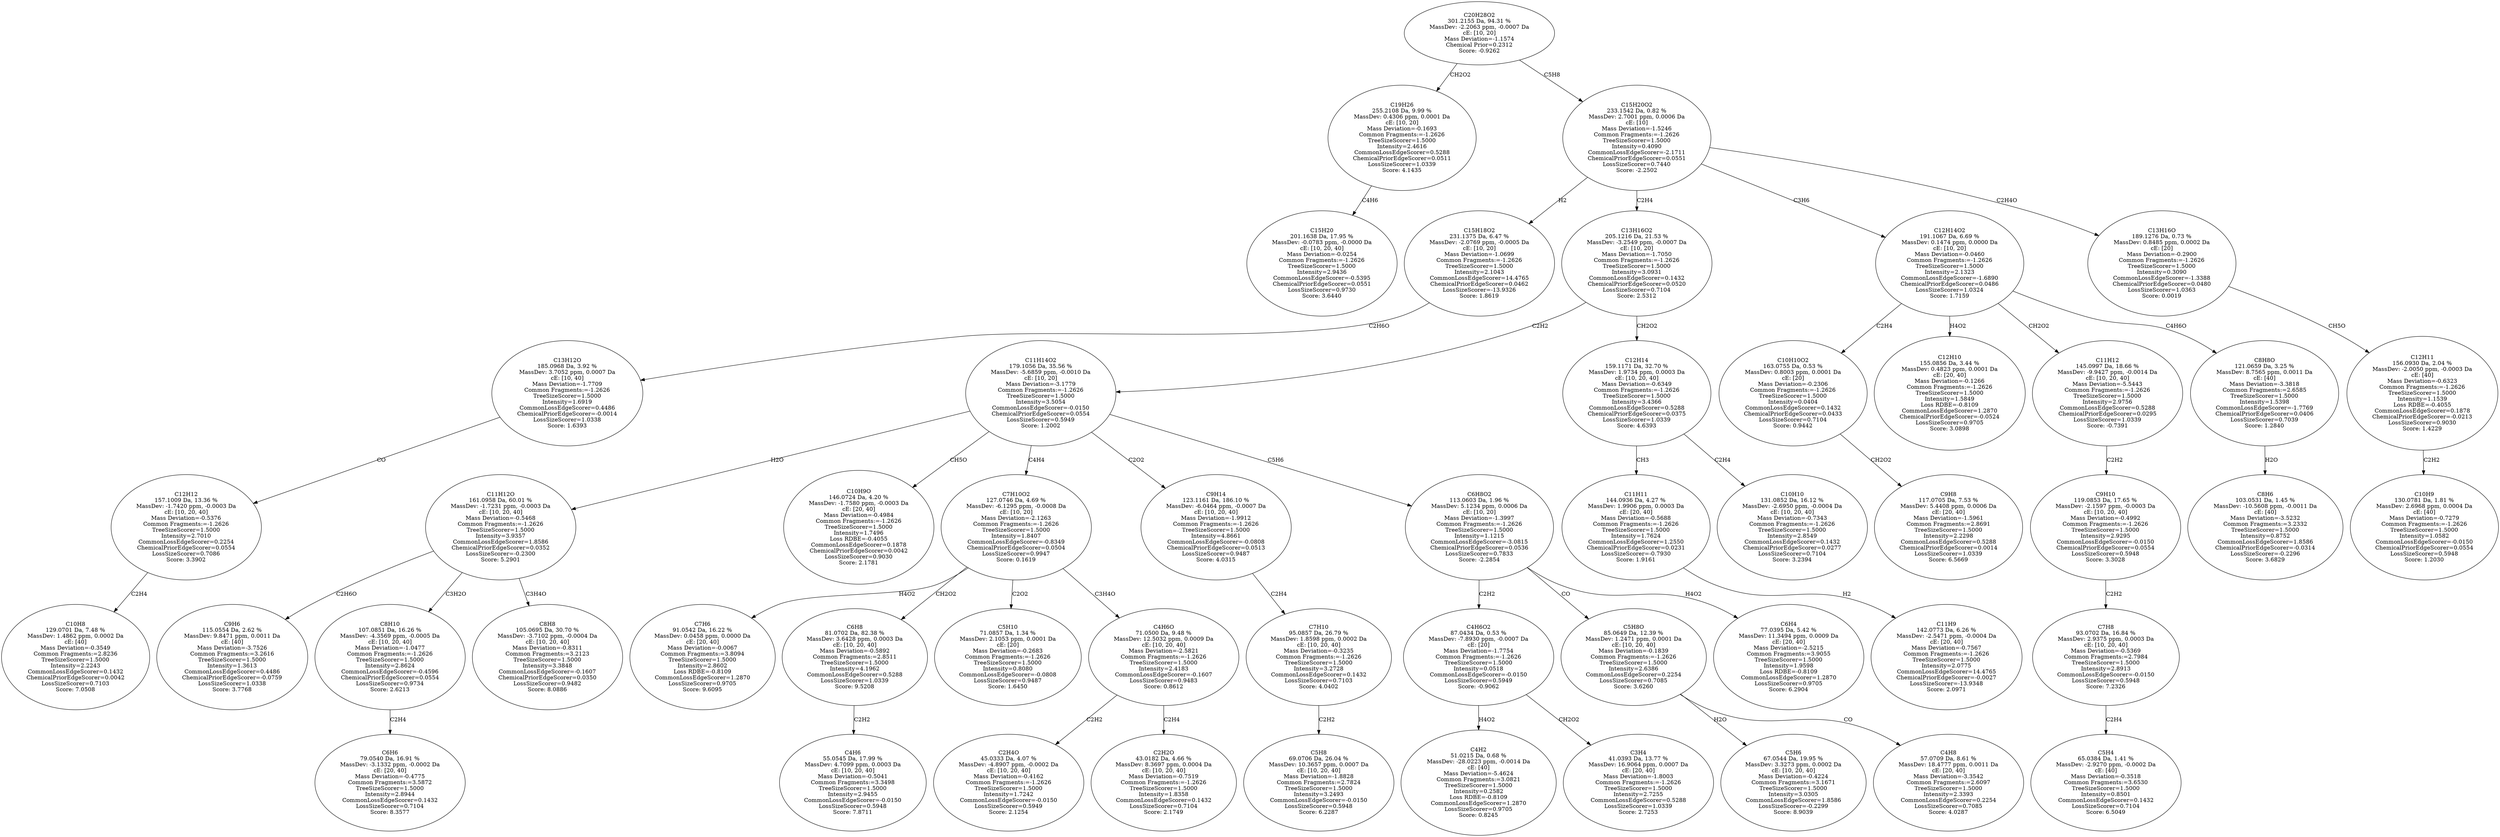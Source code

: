 strict digraph {
v1 [label="C15H20\n201.1638 Da, 17.95 %\nMassDev: -0.0783 ppm, -0.0000 Da\ncE: [10, 20, 40]\nMass Deviation=-0.0254\nCommon Fragments:=-1.2626\nTreeSizeScorer=1.5000\nIntensity=2.9436\nCommonLossEdgeScorer=-0.5395\nChemicalPriorEdgeScorer=0.0551\nLossSizeScorer=0.9730\nScore: 3.6440"];
v2 [label="C19H26\n255.2108 Da, 9.99 %\nMassDev: 0.4306 ppm, 0.0001 Da\ncE: [10, 20]\nMass Deviation=-0.1693\nCommon Fragments:=-1.2626\nTreeSizeScorer=1.5000\nIntensity=2.4616\nCommonLossEdgeScorer=0.5288\nChemicalPriorEdgeScorer=0.0511\nLossSizeScorer=1.0339\nScore: 4.1435"];
v3 [label="C10H8\n129.0701 Da, 7.48 %\nMassDev: 1.4862 ppm, 0.0002 Da\ncE: [40]\nMass Deviation=-0.3549\nCommon Fragments:=2.8236\nTreeSizeScorer=1.5000\nIntensity=2.2243\nCommonLossEdgeScorer=0.1432\nChemicalPriorEdgeScorer=0.0042\nLossSizeScorer=0.7103\nScore: 7.0508"];
v4 [label="C12H12\n157.1009 Da, 13.36 %\nMassDev: -1.7420 ppm, -0.0003 Da\ncE: [10, 20, 40]\nMass Deviation=-0.5376\nCommon Fragments:=-1.2626\nTreeSizeScorer=1.5000\nIntensity=2.7010\nCommonLossEdgeScorer=0.2254\nChemicalPriorEdgeScorer=0.0554\nLossSizeScorer=0.7086\nScore: 3.3902"];
v5 [label="C13H12O\n185.0968 Da, 3.92 %\nMassDev: 3.7052 ppm, 0.0007 Da\ncE: [10, 40]\nMass Deviation=-1.7709\nCommon Fragments:=-1.2626\nTreeSizeScorer=1.5000\nIntensity=1.6919\nCommonLossEdgeScorer=0.4486\nChemicalPriorEdgeScorer=-0.0014\nLossSizeScorer=1.0338\nScore: 1.6393"];
v6 [label="C15H18O2\n231.1375 Da, 6.47 %\nMassDev: -2.0769 ppm, -0.0005 Da\ncE: [10, 20]\nMass Deviation=-1.0699\nCommon Fragments:=-1.2626\nTreeSizeScorer=1.5000\nIntensity=2.1043\nCommonLossEdgeScorer=14.4765\nChemicalPriorEdgeScorer=0.0462\nLossSizeScorer=-13.9326\nScore: 1.8619"];
v7 [label="C9H6\n115.0554 Da, 2.62 %\nMassDev: 9.8471 ppm, 0.0011 Da\ncE: [40]\nMass Deviation=-3.7526\nCommon Fragments:=3.2616\nTreeSizeScorer=1.5000\nIntensity=1.3613\nCommonLossEdgeScorer=0.4486\nChemicalPriorEdgeScorer=-0.0759\nLossSizeScorer=1.0338\nScore: 3.7768"];
v8 [label="C6H6\n79.0540 Da, 16.91 %\nMassDev: -3.1332 ppm, -0.0002 Da\ncE: [20, 40]\nMass Deviation=-0.4775\nCommon Fragments:=3.5872\nTreeSizeScorer=1.5000\nIntensity=2.8944\nCommonLossEdgeScorer=0.1432\nLossSizeScorer=0.7104\nScore: 8.3577"];
v9 [label="C8H10\n107.0851 Da, 16.26 %\nMassDev: -4.3569 ppm, -0.0005 Da\ncE: [10, 20, 40]\nMass Deviation=-1.0477\nCommon Fragments:=-1.2626\nTreeSizeScorer=1.5000\nIntensity=2.8624\nCommonLossEdgeScorer=-0.4596\nChemicalPriorEdgeScorer=0.0554\nLossSizeScorer=0.9734\nScore: 2.6213"];
v10 [label="C8H8\n105.0695 Da, 30.70 %\nMassDev: -3.7102 ppm, -0.0004 Da\ncE: [10, 20, 40]\nMass Deviation=-0.8311\nCommon Fragments:=3.2123\nTreeSizeScorer=1.5000\nIntensity=3.3848\nCommonLossEdgeScorer=-0.1607\nChemicalPriorEdgeScorer=0.0350\nLossSizeScorer=0.9482\nScore: 8.0886"];
v11 [label="C11H12O\n161.0958 Da, 60.01 %\nMassDev: -1.7231 ppm, -0.0003 Da\ncE: [10, 20, 40]\nMass Deviation=-0.5468\nCommon Fragments:=-1.2626\nTreeSizeScorer=1.5000\nIntensity=3.9357\nCommonLossEdgeScorer=1.8586\nChemicalPriorEdgeScorer=0.0352\nLossSizeScorer=-0.2300\nScore: 5.2901"];
v12 [label="C10H9O\n146.0724 Da, 4.20 %\nMassDev: -1.7580 ppm, -0.0003 Da\ncE: [20, 40]\nMass Deviation=-0.4984\nCommon Fragments:=-1.2626\nTreeSizeScorer=1.5000\nIntensity=1.7496\nLoss RDBE=-0.4055\nCommonLossEdgeScorer=0.1878\nChemicalPriorEdgeScorer=0.0042\nLossSizeScorer=0.9030\nScore: 2.1781"];
v13 [label="C7H6\n91.0542 Da, 16.22 %\nMassDev: 0.0458 ppm, 0.0000 Da\ncE: [20, 40]\nMass Deviation=-0.0067\nCommon Fragments:=3.8094\nTreeSizeScorer=1.5000\nIntensity=2.8602\nLoss RDBE=-0.8109\nCommonLossEdgeScorer=1.2870\nLossSizeScorer=0.9705\nScore: 9.6095"];
v14 [label="C4H6\n55.0545 Da, 17.99 %\nMassDev: 4.7099 ppm, 0.0003 Da\ncE: [10, 20, 40]\nMass Deviation=-0.5041\nCommon Fragments:=3.3498\nTreeSizeScorer=1.5000\nIntensity=2.9455\nCommonLossEdgeScorer=-0.0150\nLossSizeScorer=0.5948\nScore: 7.8711"];
v15 [label="C6H8\n81.0702 Da, 82.38 %\nMassDev: 3.6428 ppm, 0.0003 Da\ncE: [10, 20, 40]\nMass Deviation=-0.5892\nCommon Fragments:=2.8511\nTreeSizeScorer=1.5000\nIntensity=4.1962\nCommonLossEdgeScorer=0.5288\nLossSizeScorer=1.0339\nScore: 9.5208"];
v16 [label="C5H10\n71.0857 Da, 1.34 %\nMassDev: 2.1053 ppm, 0.0001 Da\ncE: [20]\nMass Deviation=-0.2683\nCommon Fragments:=-1.2626\nTreeSizeScorer=1.5000\nIntensity=0.8080\nCommonLossEdgeScorer=-0.0808\nLossSizeScorer=0.9487\nScore: 1.6450"];
v17 [label="C2H4O\n45.0333 Da, 4.07 %\nMassDev: -4.8907 ppm, -0.0002 Da\ncE: [10, 20, 40]\nMass Deviation=-0.4162\nCommon Fragments:=-1.2626\nTreeSizeScorer=1.5000\nIntensity=1.7242\nCommonLossEdgeScorer=-0.0150\nLossSizeScorer=0.5949\nScore: 2.1254"];
v18 [label="C2H2O\n43.0182 Da, 4.66 %\nMassDev: 8.3697 ppm, 0.0004 Da\ncE: [10, 20, 40]\nMass Deviation=-0.7519\nCommon Fragments:=-1.2626\nTreeSizeScorer=1.5000\nIntensity=1.8358\nCommonLossEdgeScorer=0.1432\nLossSizeScorer=0.7104\nScore: 2.1749"];
v19 [label="C4H6O\n71.0500 Da, 9.48 %\nMassDev: 12.5032 ppm, 0.0009 Da\ncE: [10, 20, 40]\nMass Deviation=-2.5821\nCommon Fragments:=-1.2626\nTreeSizeScorer=1.5000\nIntensity=2.4183\nCommonLossEdgeScorer=-0.1607\nLossSizeScorer=0.9483\nScore: 0.8612"];
v20 [label="C7H10O2\n127.0746 Da, 4.69 %\nMassDev: -6.1295 ppm, -0.0008 Da\ncE: [10, 20]\nMass Deviation=-2.1263\nCommon Fragments:=-1.2626\nTreeSizeScorer=1.5000\nIntensity=1.8407\nCommonLossEdgeScorer=-0.8349\nChemicalPriorEdgeScorer=0.0504\nLossSizeScorer=0.9947\nScore: 0.1619"];
v21 [label="C5H8\n69.0706 Da, 26.04 %\nMassDev: 10.3657 ppm, 0.0007 Da\ncE: [10, 20, 40]\nMass Deviation=-1.8828\nCommon Fragments:=2.7824\nTreeSizeScorer=1.5000\nIntensity=3.2493\nCommonLossEdgeScorer=-0.0150\nLossSizeScorer=0.5948\nScore: 6.2287"];
v22 [label="C7H10\n95.0857 Da, 26.79 %\nMassDev: 1.8598 ppm, 0.0002 Da\ncE: [10, 20, 40]\nMass Deviation=-0.3235\nCommon Fragments:=-1.2626\nTreeSizeScorer=1.5000\nIntensity=3.2728\nCommonLossEdgeScorer=0.1432\nLossSizeScorer=0.7103\nScore: 4.0402"];
v23 [label="C9H14\n123.1161 Da, 186.10 %\nMassDev: -6.0464 ppm, -0.0007 Da\ncE: [10, 20, 40]\nMass Deviation=-1.9912\nCommon Fragments:=-1.2626\nTreeSizeScorer=1.5000\nIntensity=4.8661\nCommonLossEdgeScorer=-0.0808\nChemicalPriorEdgeScorer=0.0513\nLossSizeScorer=0.9487\nScore: 4.0315"];
v24 [label="C4H2\n51.0215 Da, 0.68 %\nMassDev: -28.0223 ppm, -0.0014 Da\ncE: [40]\nMass Deviation=-5.4624\nCommon Fragments:=3.0821\nTreeSizeScorer=1.5000\nIntensity=0.2582\nLoss RDBE=-0.8109\nCommonLossEdgeScorer=1.2870\nLossSizeScorer=0.9705\nScore: 0.8245"];
v25 [label="C3H4\n41.0393 Da, 13.77 %\nMassDev: 16.9064 ppm, 0.0007 Da\ncE: [20, 40]\nMass Deviation=-1.8003\nCommon Fragments:=-1.2626\nTreeSizeScorer=1.5000\nIntensity=2.7255\nCommonLossEdgeScorer=0.5288\nLossSizeScorer=1.0339\nScore: 2.7253"];
v26 [label="C4H6O2\n87.0434 Da, 0.53 %\nMassDev: -7.8930 ppm, -0.0007 Da\ncE: [20]\nMass Deviation=-1.7754\nCommon Fragments:=-1.2626\nTreeSizeScorer=1.5000\nIntensity=0.0518\nCommonLossEdgeScorer=-0.0150\nLossSizeScorer=0.5949\nScore: -0.9062"];
v27 [label="C5H6\n67.0544 Da, 19.95 %\nMassDev: 3.3273 ppm, 0.0002 Da\ncE: [10, 20, 40]\nMass Deviation=-0.4224\nCommon Fragments:=3.1671\nTreeSizeScorer=1.5000\nIntensity=3.0305\nCommonLossEdgeScorer=1.8586\nLossSizeScorer=-0.2299\nScore: 8.9039"];
v28 [label="C4H8\n57.0709 Da, 8.61 %\nMassDev: 18.4777 ppm, 0.0011 Da\ncE: [20, 40]\nMass Deviation=-3.3542\nCommon Fragments:=2.6097\nTreeSizeScorer=1.5000\nIntensity=2.3393\nCommonLossEdgeScorer=0.2254\nLossSizeScorer=0.7085\nScore: 4.0287"];
v29 [label="C5H8O\n85.0649 Da, 12.39 %\nMassDev: 1.2471 ppm, 0.0001 Da\ncE: [10, 20, 40]\nMass Deviation=-0.1839\nCommon Fragments:=-1.2626\nTreeSizeScorer=1.5000\nIntensity=2.6386\nCommonLossEdgeScorer=0.2254\nLossSizeScorer=0.7085\nScore: 3.6260"];
v30 [label="C6H4\n77.0395 Da, 5.42 %\nMassDev: 11.3494 ppm, 0.0009 Da\ncE: [20, 40]\nMass Deviation=-2.5215\nCommon Fragments:=3.9055\nTreeSizeScorer=1.5000\nIntensity=1.9598\nLoss RDBE=-0.8109\nCommonLossEdgeScorer=1.2870\nLossSizeScorer=0.9705\nScore: 6.2904"];
v31 [label="C6H8O2\n113.0603 Da, 1.96 %\nMassDev: 5.1234 ppm, 0.0006 Da\ncE: [10, 20]\nMass Deviation=-1.3997\nCommon Fragments:=-1.2626\nTreeSizeScorer=1.5000\nIntensity=1.1215\nCommonLossEdgeScorer=-3.0815\nChemicalPriorEdgeScorer=0.0536\nLossSizeScorer=0.7833\nScore: -2.2854"];
v32 [label="C11H14O2\n179.1056 Da, 35.56 %\nMassDev: -5.6859 ppm, -0.0010 Da\ncE: [10, 20]\nMass Deviation=-3.1779\nCommon Fragments:=-1.2626\nTreeSizeScorer=1.5000\nIntensity=3.5054\nCommonLossEdgeScorer=-0.0150\nChemicalPriorEdgeScorer=0.0554\nLossSizeScorer=0.5949\nScore: 1.2002"];
v33 [label="C11H9\n142.0773 Da, 6.26 %\nMassDev: -2.5471 ppm, -0.0004 Da\ncE: [20, 40]\nMass Deviation=-0.7567\nCommon Fragments:=-1.2626\nTreeSizeScorer=1.5000\nIntensity=2.0775\nCommonLossEdgeScorer=14.4765\nChemicalPriorEdgeScorer=-0.0027\nLossSizeScorer=-13.9348\nScore: 2.0971"];
v34 [label="C11H11\n144.0936 Da, 4.27 %\nMassDev: 1.9906 ppm, 0.0003 Da\ncE: [20, 40]\nMass Deviation=-0.5688\nCommon Fragments:=-1.2626\nTreeSizeScorer=1.5000\nIntensity=1.7624\nCommonLossEdgeScorer=1.2550\nChemicalPriorEdgeScorer=0.0231\nLossSizeScorer=-0.7930\nScore: 1.9161"];
v35 [label="C10H10\n131.0852 Da, 16.12 %\nMassDev: -2.6950 ppm, -0.0004 Da\ncE: [10, 20, 40]\nMass Deviation=-0.7343\nCommon Fragments:=-1.2626\nTreeSizeScorer=1.5000\nIntensity=2.8549\nCommonLossEdgeScorer=0.1432\nChemicalPriorEdgeScorer=0.0277\nLossSizeScorer=0.7104\nScore: 3.2394"];
v36 [label="C12H14\n159.1171 Da, 32.70 %\nMassDev: 1.9734 ppm, 0.0003 Da\ncE: [10, 20, 40]\nMass Deviation=-0.6349\nCommon Fragments:=-1.2626\nTreeSizeScorer=1.5000\nIntensity=3.4366\nCommonLossEdgeScorer=0.5288\nChemicalPriorEdgeScorer=0.0375\nLossSizeScorer=1.0339\nScore: 4.6393"];
v37 [label="C13H16O2\n205.1216 Da, 21.53 %\nMassDev: -3.2549 ppm, -0.0007 Da\ncE: [10, 20]\nMass Deviation=-1.7050\nCommon Fragments:=-1.2626\nTreeSizeScorer=1.5000\nIntensity=3.0931\nCommonLossEdgeScorer=0.1432\nChemicalPriorEdgeScorer=0.0520\nLossSizeScorer=0.7104\nScore: 2.5312"];
v38 [label="C9H8\n117.0705 Da, 7.53 %\nMassDev: 5.4408 ppm, 0.0006 Da\ncE: [20, 40]\nMass Deviation=-1.5961\nCommon Fragments:=2.8691\nTreeSizeScorer=1.5000\nIntensity=2.2298\nCommonLossEdgeScorer=0.5288\nChemicalPriorEdgeScorer=0.0014\nLossSizeScorer=1.0339\nScore: 6.5669"];
v39 [label="C10H10O2\n163.0755 Da, 0.53 %\nMassDev: 0.8003 ppm, 0.0001 Da\ncE: [20]\nMass Deviation=-0.2306\nCommon Fragments:=-1.2626\nTreeSizeScorer=1.5000\nIntensity=0.0404\nCommonLossEdgeScorer=0.1432\nChemicalPriorEdgeScorer=0.0433\nLossSizeScorer=0.7104\nScore: 0.9442"];
v40 [label="C12H10\n155.0856 Da, 3.44 %\nMassDev: 0.4823 ppm, 0.0001 Da\ncE: [20, 40]\nMass Deviation=-0.1266\nCommon Fragments:=-1.2626\nTreeSizeScorer=1.5000\nIntensity=1.5849\nLoss RDBE=-0.8109\nCommonLossEdgeScorer=1.2870\nChemicalPriorEdgeScorer=-0.0524\nLossSizeScorer=0.9705\nScore: 3.0898"];
v41 [label="C5H4\n65.0384 Da, 1.41 %\nMassDev: -2.9270 ppm, -0.0002 Da\ncE: [40]\nMass Deviation=-0.3518\nCommon Fragments:=3.6530\nTreeSizeScorer=1.5000\nIntensity=0.8501\nCommonLossEdgeScorer=0.1432\nLossSizeScorer=0.7104\nScore: 6.5049"];
v42 [label="C7H8\n93.0702 Da, 16.84 %\nMassDev: 2.9375 ppm, 0.0003 Da\ncE: [10, 20, 40]\nMass Deviation=-0.5369\nCommon Fragments:=2.7984\nTreeSizeScorer=1.5000\nIntensity=2.8913\nCommonLossEdgeScorer=-0.0150\nLossSizeScorer=0.5948\nScore: 7.2326"];
v43 [label="C9H10\n119.0853 Da, 17.65 %\nMassDev: -2.1597 ppm, -0.0003 Da\ncE: [10, 20, 40]\nMass Deviation=-0.4992\nCommon Fragments:=-1.2626\nTreeSizeScorer=1.5000\nIntensity=2.9295\nCommonLossEdgeScorer=-0.0150\nChemicalPriorEdgeScorer=0.0554\nLossSizeScorer=0.5948\nScore: 3.3028"];
v44 [label="C11H12\n145.0997 Da, 18.66 %\nMassDev: -9.9427 ppm, -0.0014 Da\ncE: [10, 20, 40]\nMass Deviation=-5.5443\nCommon Fragments:=-1.2626\nTreeSizeScorer=1.5000\nIntensity=2.9756\nCommonLossEdgeScorer=0.5288\nChemicalPriorEdgeScorer=0.0295\nLossSizeScorer=1.0339\nScore: -0.7391"];
v45 [label="C8H6\n103.0531 Da, 1.45 %\nMassDev: -10.5608 ppm, -0.0011 Da\ncE: [40]\nMass Deviation=-3.5232\nCommon Fragments:=3.2332\nTreeSizeScorer=1.5000\nIntensity=0.8752\nCommonLossEdgeScorer=1.8586\nChemicalPriorEdgeScorer=-0.0314\nLossSizeScorer=-0.2296\nScore: 3.6829"];
v46 [label="C8H8O\n121.0659 Da, 3.25 %\nMassDev: 8.7565 ppm, 0.0011 Da\ncE: [40]\nMass Deviation=-3.3818\nCommon Fragments:=2.6585\nTreeSizeScorer=1.5000\nIntensity=1.5398\nCommonLossEdgeScorer=-1.7769\nChemicalPriorEdgeScorer=0.0406\nLossSizeScorer=0.7039\nScore: 1.2840"];
v47 [label="C12H14O2\n191.1067 Da, 6.69 %\nMassDev: 0.1474 ppm, 0.0000 Da\ncE: [10, 20]\nMass Deviation=-0.0460\nCommon Fragments:=-1.2626\nTreeSizeScorer=1.5000\nIntensity=2.1323\nCommonLossEdgeScorer=-1.6890\nChemicalPriorEdgeScorer=0.0486\nLossSizeScorer=1.0324\nScore: 1.7159"];
v48 [label="C10H9\n130.0781 Da, 1.81 %\nMassDev: 2.6968 ppm, 0.0004 Da\ncE: [40]\nMass Deviation=-0.7279\nCommon Fragments:=-1.2626\nTreeSizeScorer=1.5000\nIntensity=1.0582\nCommonLossEdgeScorer=-0.0150\nChemicalPriorEdgeScorer=0.0554\nLossSizeScorer=0.5948\nScore: 1.2030"];
v49 [label="C12H11\n156.0930 Da, 2.04 %\nMassDev: -2.0050 ppm, -0.0003 Da\ncE: [40]\nMass Deviation=-0.6323\nCommon Fragments:=-1.2626\nTreeSizeScorer=1.5000\nIntensity=1.1539\nLoss RDBE=-0.4055\nCommonLossEdgeScorer=0.1878\nChemicalPriorEdgeScorer=-0.0213\nLossSizeScorer=0.9030\nScore: 1.4229"];
v50 [label="C13H16O\n189.1276 Da, 0.73 %\nMassDev: 0.8485 ppm, 0.0002 Da\ncE: [20]\nMass Deviation=-0.2900\nCommon Fragments:=-1.2626\nTreeSizeScorer=1.5000\nIntensity=0.3090\nCommonLossEdgeScorer=-1.3388\nChemicalPriorEdgeScorer=0.0480\nLossSizeScorer=1.0363\nScore: 0.0019"];
v51 [label="C15H20O2\n233.1542 Da, 0.82 %\nMassDev: 2.7001 ppm, 0.0006 Da\ncE: [10]\nMass Deviation=-1.5246\nCommon Fragments:=-1.2626\nTreeSizeScorer=1.5000\nIntensity=0.4090\nCommonLossEdgeScorer=-2.1711\nChemicalPriorEdgeScorer=0.0551\nLossSizeScorer=0.7440\nScore: -2.2502"];
v52 [label="C20H28O2\n301.2155 Da, 94.31 %\nMassDev: -2.2063 ppm, -0.0007 Da\ncE: [10, 20]\nMass Deviation=-1.1574\nChemical Prior=0.2312\nScore: -0.9262"];
v2 -> v1 [label="C4H6"];
v52 -> v2 [label="CH2O2"];
v4 -> v3 [label="C2H4"];
v5 -> v4 [label="CO"];
v6 -> v5 [label="C2H6O"];
v51 -> v6 [label="H2"];
v11 -> v7 [label="C2H6O"];
v9 -> v8 [label="C2H4"];
v11 -> v9 [label="C3H2O"];
v11 -> v10 [label="C3H4O"];
v32 -> v11 [label="H2O"];
v32 -> v12 [label="CH5O"];
v20 -> v13 [label="H4O2"];
v15 -> v14 [label="C2H2"];
v20 -> v15 [label="CH2O2"];
v20 -> v16 [label="C2O2"];
v19 -> v17 [label="C2H2"];
v19 -> v18 [label="C2H4"];
v20 -> v19 [label="C3H4O"];
v32 -> v20 [label="C4H4"];
v22 -> v21 [label="C2H2"];
v23 -> v22 [label="C2H4"];
v32 -> v23 [label="C2O2"];
v26 -> v24 [label="H4O2"];
v26 -> v25 [label="CH2O2"];
v31 -> v26 [label="C2H2"];
v29 -> v27 [label="H2O"];
v29 -> v28 [label="CO"];
v31 -> v29 [label="CO"];
v31 -> v30 [label="H4O2"];
v32 -> v31 [label="C5H6"];
v37 -> v32 [label="C2H2"];
v34 -> v33 [label="H2"];
v36 -> v34 [label="CH3"];
v36 -> v35 [label="C2H4"];
v37 -> v36 [label="CH2O2"];
v51 -> v37 [label="C2H4"];
v39 -> v38 [label="CH2O2"];
v47 -> v39 [label="C2H4"];
v47 -> v40 [label="H4O2"];
v42 -> v41 [label="C2H4"];
v43 -> v42 [label="C2H2"];
v44 -> v43 [label="C2H2"];
v47 -> v44 [label="CH2O2"];
v46 -> v45 [label="H2O"];
v47 -> v46 [label="C4H6O"];
v51 -> v47 [label="C3H6"];
v49 -> v48 [label="C2H2"];
v50 -> v49 [label="CH5O"];
v51 -> v50 [label="C2H4O"];
v52 -> v51 [label="C5H8"];
}